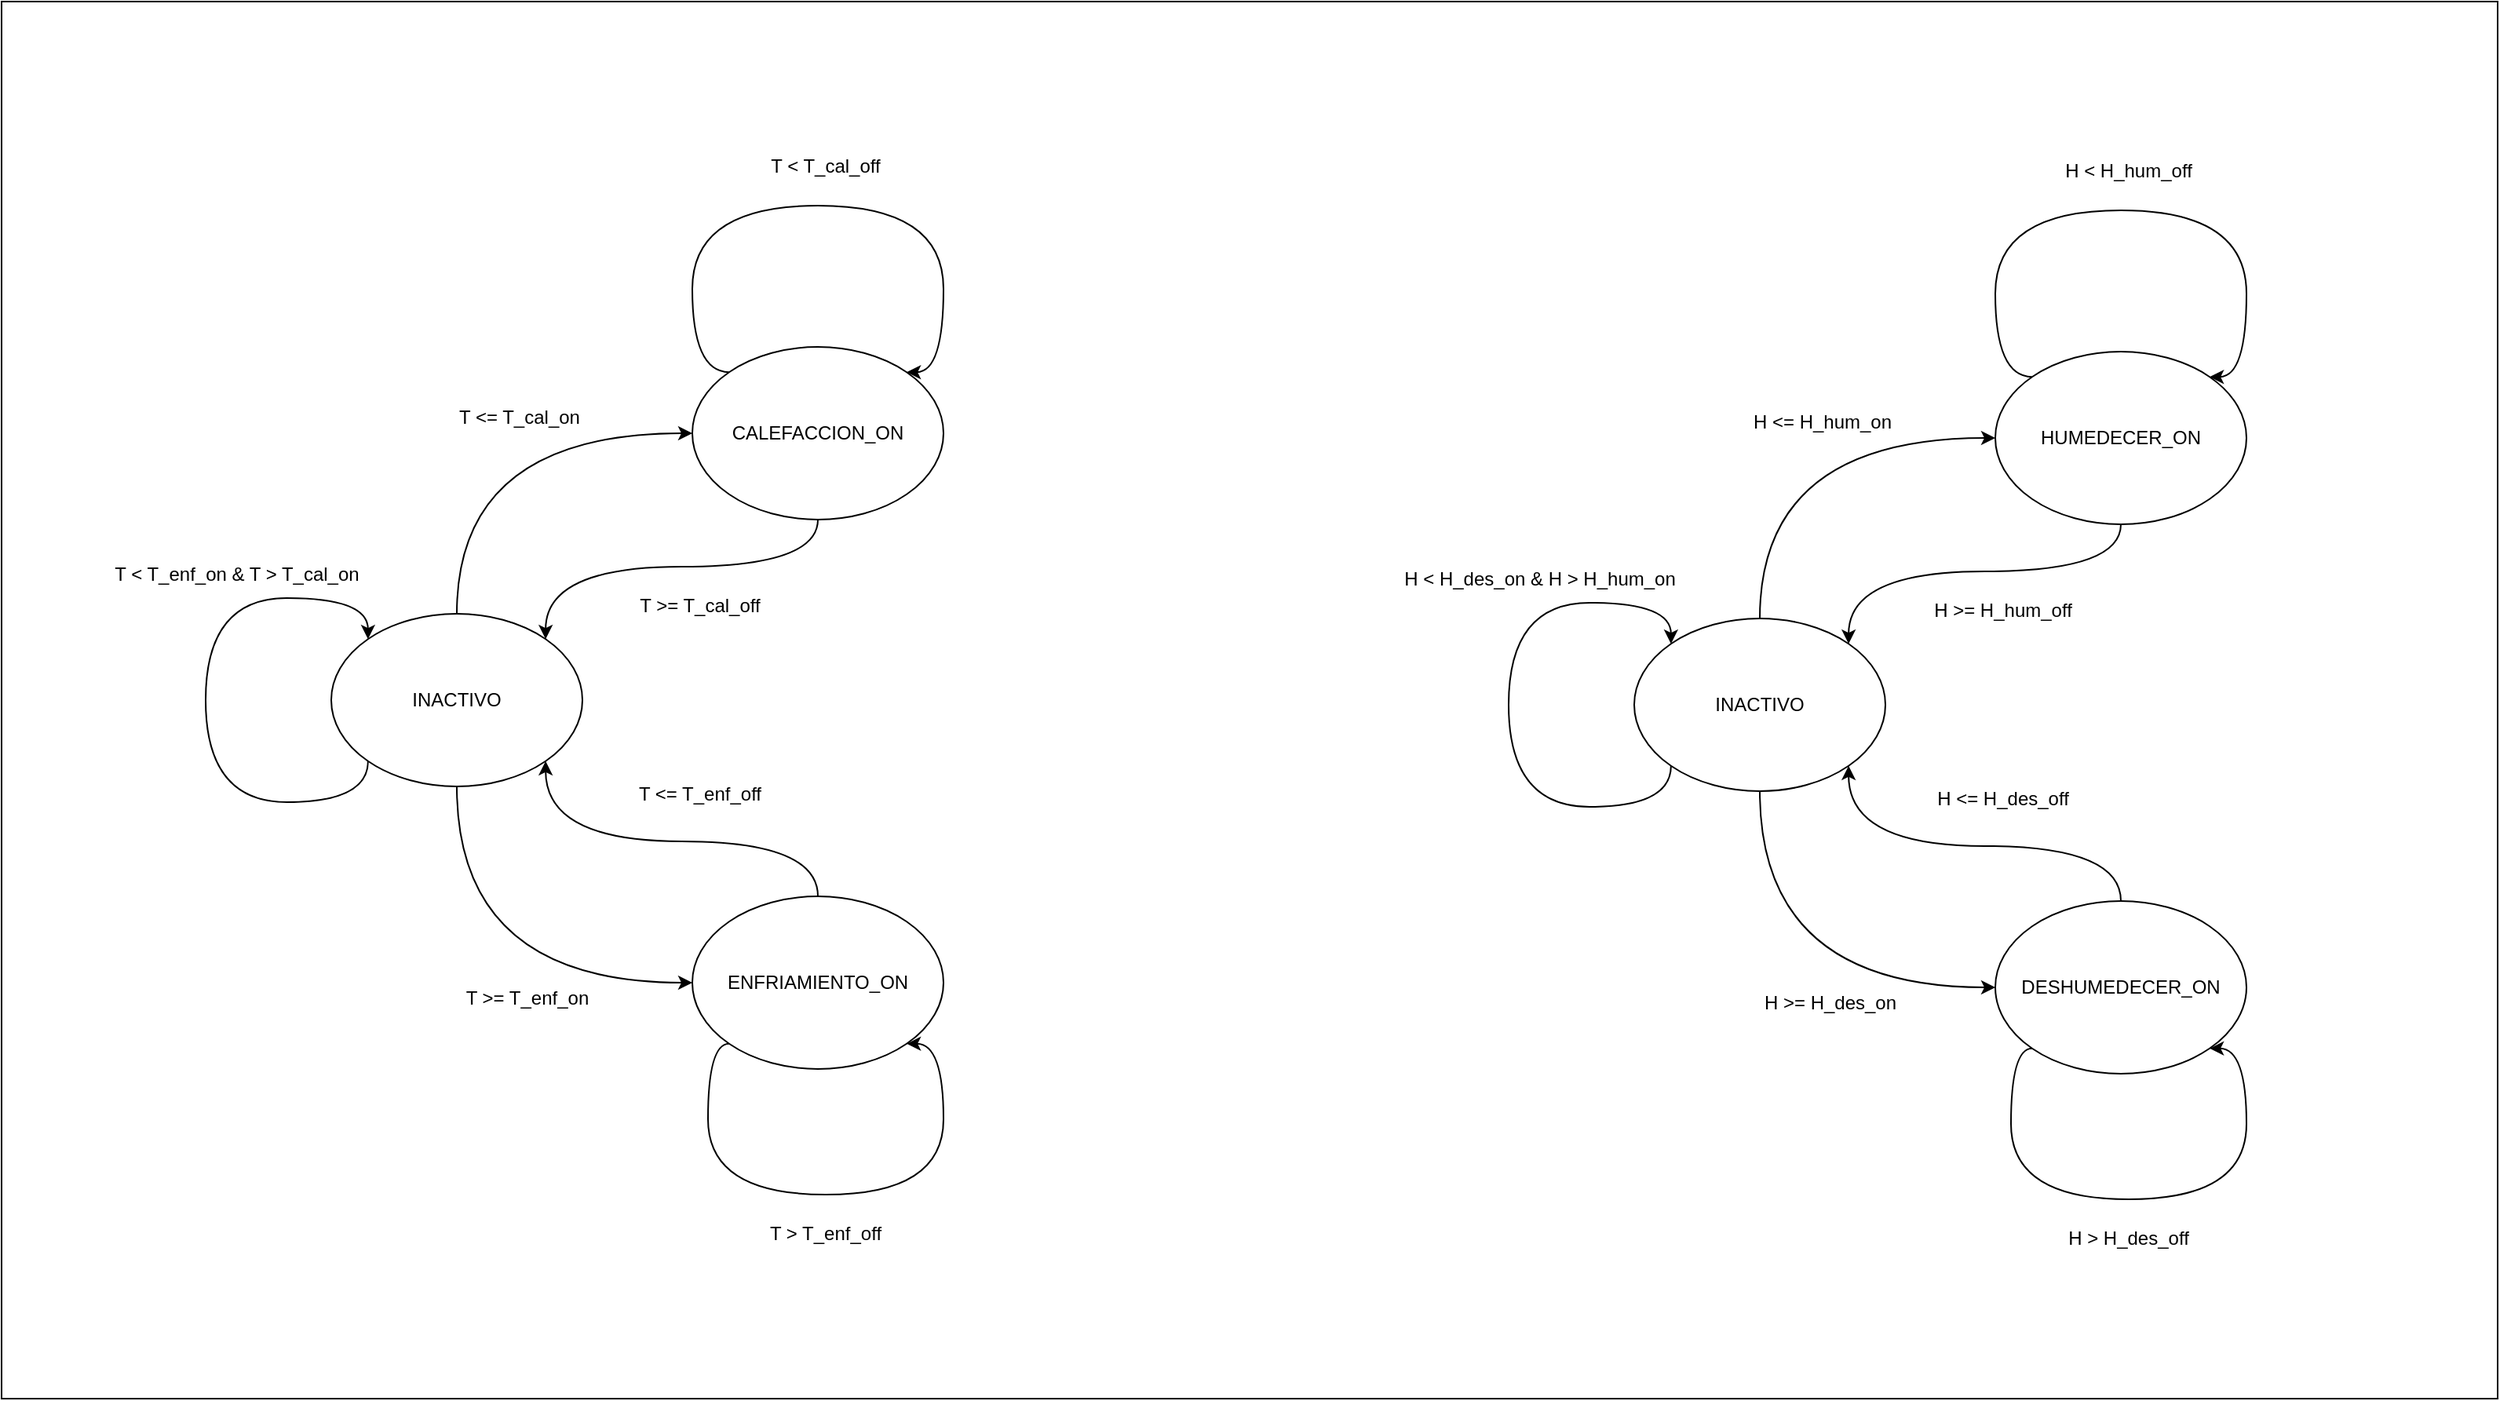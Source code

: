 <mxfile version="20.3.0" type="device"><diagram id="Gn8DcDyTcCCPEEVRe-er" name="Page-1"><mxGraphModel dx="3050" dy="2620" grid="1" gridSize="10" guides="1" tooltips="1" connect="1" arrows="1" fold="1" page="1" pageScale="1" pageWidth="850" pageHeight="1100" math="0" shadow="0"><root><mxCell id="0"/><mxCell id="1" parent="0"/><mxCell id="VTt0Z_ja-J61tQfTY9zz-48" value="" style="rounded=0;whiteSpace=wrap;html=1;" vertex="1" parent="1"><mxGeometry x="-100" y="-170" width="1590" height="890" as="geometry"/></mxCell><mxCell id="VTt0Z_ja-J61tQfTY9zz-1" value="INACTIVO" style="ellipse;whiteSpace=wrap;html=1;" vertex="1" parent="1"><mxGeometry x="110" y="220" width="160" height="110" as="geometry"/></mxCell><mxCell id="VTt0Z_ja-J61tQfTY9zz-2" value="CALEFACCION_ON" style="ellipse;whiteSpace=wrap;html=1;" vertex="1" parent="1"><mxGeometry x="340" y="50" width="160" height="110" as="geometry"/></mxCell><mxCell id="VTt0Z_ja-J61tQfTY9zz-3" value="ENFRIAMIENTO_ON" style="ellipse;whiteSpace=wrap;html=1;" vertex="1" parent="1"><mxGeometry x="340" y="400" width="160" height="110" as="geometry"/></mxCell><mxCell id="VTt0Z_ja-J61tQfTY9zz-6" value="" style="endArrow=classic;html=1;rounded=0;exitX=0.5;exitY=0;exitDx=0;exitDy=0;entryX=0;entryY=0.5;entryDx=0;entryDy=0;edgeStyle=orthogonalEdgeStyle;curved=1;" edge="1" parent="1" source="VTt0Z_ja-J61tQfTY9zz-1" target="VTt0Z_ja-J61tQfTY9zz-2"><mxGeometry width="50" height="50" relative="1" as="geometry"><mxPoint x="440" y="340" as="sourcePoint"/><mxPoint x="490" y="290" as="targetPoint"/></mxGeometry></mxCell><mxCell id="VTt0Z_ja-J61tQfTY9zz-7" value="" style="endArrow=classic;html=1;rounded=0;exitX=0.5;exitY=1;exitDx=0;exitDy=0;entryX=0;entryY=0.5;entryDx=0;entryDy=0;edgeStyle=orthogonalEdgeStyle;curved=1;" edge="1" parent="1" source="VTt0Z_ja-J61tQfTY9zz-1" target="VTt0Z_ja-J61tQfTY9zz-3"><mxGeometry width="50" height="50" relative="1" as="geometry"><mxPoint x="440" y="340" as="sourcePoint"/><mxPoint x="490" y="290" as="targetPoint"/></mxGeometry></mxCell><mxCell id="VTt0Z_ja-J61tQfTY9zz-10" value="" style="endArrow=classic;html=1;rounded=0;edgeStyle=orthogonalEdgeStyle;curved=1;exitX=0;exitY=1;exitDx=0;exitDy=0;entryX=0;entryY=0;entryDx=0;entryDy=0;" edge="1" parent="1" source="VTt0Z_ja-J61tQfTY9zz-1" target="VTt0Z_ja-J61tQfTY9zz-1"><mxGeometry width="50" height="50" relative="1" as="geometry"><mxPoint x="320" y="340" as="sourcePoint"/><mxPoint x="40" y="190" as="targetPoint"/><Array as="points"><mxPoint x="133" y="340"/><mxPoint x="30" y="340"/><mxPoint x="30" y="210"/><mxPoint x="133" y="210"/></Array></mxGeometry></mxCell><mxCell id="VTt0Z_ja-J61tQfTY9zz-11" value="T &amp;lt; T_enf_on &amp;amp; T &amp;gt; T_cal_on" style="text;html=1;strokeColor=none;fillColor=none;align=center;verticalAlign=middle;whiteSpace=wrap;rounded=0;" vertex="1" parent="1"><mxGeometry x="-50" y="180" width="200" height="30" as="geometry"/></mxCell><mxCell id="VTt0Z_ja-J61tQfTY9zz-12" value="T &amp;lt;= T_cal_on" style="text;html=1;strokeColor=none;fillColor=none;align=center;verticalAlign=middle;whiteSpace=wrap;rounded=0;" vertex="1" parent="1"><mxGeometry x="175" y="80" width="110" height="30" as="geometry"/></mxCell><mxCell id="VTt0Z_ja-J61tQfTY9zz-14" value="T &amp;gt;= T_enf_on" style="text;html=1;strokeColor=none;fillColor=none;align=center;verticalAlign=middle;whiteSpace=wrap;rounded=0;" vertex="1" parent="1"><mxGeometry x="180" y="450" width="110" height="30" as="geometry"/></mxCell><mxCell id="VTt0Z_ja-J61tQfTY9zz-15" value="" style="endArrow=classic;html=1;rounded=0;curved=1;edgeStyle=orthogonalEdgeStyle;exitX=0;exitY=0;exitDx=0;exitDy=0;entryX=1;entryY=0;entryDx=0;entryDy=0;" edge="1" parent="1" source="VTt0Z_ja-J61tQfTY9zz-2" target="VTt0Z_ja-J61tQfTY9zz-2"><mxGeometry width="50" height="50" relative="1" as="geometry"><mxPoint x="375" y="-10" as="sourcePoint"/><mxPoint x="450" y="30" as="targetPoint"/><Array as="points"><mxPoint x="340" y="66"/><mxPoint x="340" y="-40"/><mxPoint x="500" y="-40"/><mxPoint x="500" y="66"/></Array></mxGeometry></mxCell><mxCell id="VTt0Z_ja-J61tQfTY9zz-16" value="T &amp;lt; T_cal_off" style="text;html=1;strokeColor=none;fillColor=none;align=center;verticalAlign=middle;whiteSpace=wrap;rounded=0;" vertex="1" parent="1"><mxGeometry x="370" y="-80" width="110" height="30" as="geometry"/></mxCell><mxCell id="VTt0Z_ja-J61tQfTY9zz-24" value="" style="endArrow=classic;html=1;rounded=0;curved=1;entryX=1;entryY=0;entryDx=0;entryDy=0;exitX=0.5;exitY=1;exitDx=0;exitDy=0;edgeStyle=orthogonalEdgeStyle;" edge="1" parent="1" source="VTt0Z_ja-J61tQfTY9zz-2" target="VTt0Z_ja-J61tQfTY9zz-1"><mxGeometry width="50" height="50" relative="1" as="geometry"><mxPoint x="420" y="250" as="sourcePoint"/><mxPoint x="620" y="250" as="targetPoint"/></mxGeometry></mxCell><mxCell id="VTt0Z_ja-J61tQfTY9zz-25" value="T &amp;gt;= T_cal_off" style="text;html=1;strokeColor=none;fillColor=none;align=center;verticalAlign=middle;whiteSpace=wrap;rounded=0;" vertex="1" parent="1"><mxGeometry x="290" y="200" width="110" height="30" as="geometry"/></mxCell><mxCell id="VTt0Z_ja-J61tQfTY9zz-26" value="" style="endArrow=classic;html=1;rounded=0;curved=1;exitX=0.5;exitY=0;exitDx=0;exitDy=0;entryX=1;entryY=1;entryDx=0;entryDy=0;edgeStyle=orthogonalEdgeStyle;" edge="1" parent="1" source="VTt0Z_ja-J61tQfTY9zz-3" target="VTt0Z_ja-J61tQfTY9zz-1"><mxGeometry width="50" height="50" relative="1" as="geometry"><mxPoint x="190" y="320" as="sourcePoint"/><mxPoint x="240" y="270" as="targetPoint"/></mxGeometry></mxCell><mxCell id="VTt0Z_ja-J61tQfTY9zz-28" value="" style="endArrow=classic;html=1;rounded=0;curved=1;edgeStyle=orthogonalEdgeStyle;exitX=0;exitY=1;exitDx=0;exitDy=0;entryX=1;entryY=1;entryDx=0;entryDy=0;" edge="1" parent="1" source="VTt0Z_ja-J61tQfTY9zz-3" target="VTt0Z_ja-J61tQfTY9zz-3"><mxGeometry width="50" height="50" relative="1" as="geometry"><mxPoint x="370" y="580" as="sourcePoint"/><mxPoint x="490" y="525" as="targetPoint"/><Array as="points"><mxPoint x="350" y="494"/><mxPoint x="350" y="590"/><mxPoint x="500" y="590"/><mxPoint x="500" y="494"/></Array></mxGeometry></mxCell><mxCell id="VTt0Z_ja-J61tQfTY9zz-29" value="T &amp;gt; T_enf_off" style="text;html=1;strokeColor=none;fillColor=none;align=center;verticalAlign=middle;whiteSpace=wrap;rounded=0;" vertex="1" parent="1"><mxGeometry x="370" y="600" width="110" height="30" as="geometry"/></mxCell><mxCell id="VTt0Z_ja-J61tQfTY9zz-30" value="T &amp;lt;= T_enf_off" style="text;html=1;strokeColor=none;fillColor=none;align=center;verticalAlign=middle;whiteSpace=wrap;rounded=0;" vertex="1" parent="1"><mxGeometry x="290" y="320" width="110" height="30" as="geometry"/></mxCell><mxCell id="VTt0Z_ja-J61tQfTY9zz-31" value="INACTIVO" style="ellipse;whiteSpace=wrap;html=1;" vertex="1" parent="1"><mxGeometry x="940" y="223" width="160" height="110" as="geometry"/></mxCell><mxCell id="VTt0Z_ja-J61tQfTY9zz-32" value="HUMEDECER_ON" style="ellipse;whiteSpace=wrap;html=1;" vertex="1" parent="1"><mxGeometry x="1170" y="53" width="160" height="110" as="geometry"/></mxCell><mxCell id="VTt0Z_ja-J61tQfTY9zz-33" value="DESHUMEDECER_ON" style="ellipse;whiteSpace=wrap;html=1;" vertex="1" parent="1"><mxGeometry x="1170" y="403" width="160" height="110" as="geometry"/></mxCell><mxCell id="VTt0Z_ja-J61tQfTY9zz-34" value="" style="endArrow=classic;html=1;rounded=0;exitX=0.5;exitY=0;exitDx=0;exitDy=0;entryX=0;entryY=0.5;entryDx=0;entryDy=0;edgeStyle=orthogonalEdgeStyle;curved=1;" edge="1" parent="1" source="VTt0Z_ja-J61tQfTY9zz-31" target="VTt0Z_ja-J61tQfTY9zz-32"><mxGeometry width="50" height="50" relative="1" as="geometry"><mxPoint x="1270" y="343" as="sourcePoint"/><mxPoint x="1320" y="293" as="targetPoint"/></mxGeometry></mxCell><mxCell id="VTt0Z_ja-J61tQfTY9zz-35" value="" style="endArrow=classic;html=1;rounded=0;exitX=0.5;exitY=1;exitDx=0;exitDy=0;entryX=0;entryY=0.5;entryDx=0;entryDy=0;edgeStyle=orthogonalEdgeStyle;curved=1;" edge="1" parent="1" source="VTt0Z_ja-J61tQfTY9zz-31" target="VTt0Z_ja-J61tQfTY9zz-33"><mxGeometry width="50" height="50" relative="1" as="geometry"><mxPoint x="1270" y="343" as="sourcePoint"/><mxPoint x="1320" y="293" as="targetPoint"/></mxGeometry></mxCell><mxCell id="VTt0Z_ja-J61tQfTY9zz-36" value="" style="endArrow=classic;html=1;rounded=0;edgeStyle=orthogonalEdgeStyle;curved=1;exitX=0;exitY=1;exitDx=0;exitDy=0;entryX=0;entryY=0;entryDx=0;entryDy=0;" edge="1" parent="1" source="VTt0Z_ja-J61tQfTY9zz-31" target="VTt0Z_ja-J61tQfTY9zz-31"><mxGeometry width="50" height="50" relative="1" as="geometry"><mxPoint x="1150" y="343" as="sourcePoint"/><mxPoint x="870" y="193" as="targetPoint"/><Array as="points"><mxPoint x="963" y="343"/><mxPoint x="860" y="343"/><mxPoint x="860" y="213"/><mxPoint x="963" y="213"/></Array></mxGeometry></mxCell><mxCell id="VTt0Z_ja-J61tQfTY9zz-37" value="H &amp;lt; H_des_on &amp;amp; H &amp;gt; H_hum_on" style="text;html=1;strokeColor=none;fillColor=none;align=center;verticalAlign=middle;whiteSpace=wrap;rounded=0;" vertex="1" parent="1"><mxGeometry x="780" y="183" width="200" height="30" as="geometry"/></mxCell><mxCell id="VTt0Z_ja-J61tQfTY9zz-38" value="H &amp;lt;= H_hum_on" style="text;html=1;strokeColor=none;fillColor=none;align=center;verticalAlign=middle;whiteSpace=wrap;rounded=0;" vertex="1" parent="1"><mxGeometry x="1005" y="83" width="110" height="30" as="geometry"/></mxCell><mxCell id="VTt0Z_ja-J61tQfTY9zz-39" value="H &amp;gt;= H_des_on" style="text;html=1;strokeColor=none;fillColor=none;align=center;verticalAlign=middle;whiteSpace=wrap;rounded=0;" vertex="1" parent="1"><mxGeometry x="1010" y="453" width="110" height="30" as="geometry"/></mxCell><mxCell id="VTt0Z_ja-J61tQfTY9zz-40" value="" style="endArrow=classic;html=1;rounded=0;curved=1;edgeStyle=orthogonalEdgeStyle;exitX=0;exitY=0;exitDx=0;exitDy=0;entryX=1;entryY=0;entryDx=0;entryDy=0;" edge="1" parent="1" source="VTt0Z_ja-J61tQfTY9zz-32" target="VTt0Z_ja-J61tQfTY9zz-32"><mxGeometry width="50" height="50" relative="1" as="geometry"><mxPoint x="1205" y="-7" as="sourcePoint"/><mxPoint x="1280" y="33" as="targetPoint"/><Array as="points"><mxPoint x="1170" y="69"/><mxPoint x="1170" y="-37"/><mxPoint x="1330" y="-37"/><mxPoint x="1330" y="69"/></Array></mxGeometry></mxCell><mxCell id="VTt0Z_ja-J61tQfTY9zz-41" value="H &amp;lt; H_hum_off" style="text;html=1;strokeColor=none;fillColor=none;align=center;verticalAlign=middle;whiteSpace=wrap;rounded=0;" vertex="1" parent="1"><mxGeometry x="1200" y="-77" width="110" height="30" as="geometry"/></mxCell><mxCell id="VTt0Z_ja-J61tQfTY9zz-42" value="" style="endArrow=classic;html=1;rounded=0;curved=1;entryX=1;entryY=0;entryDx=0;entryDy=0;exitX=0.5;exitY=1;exitDx=0;exitDy=0;edgeStyle=orthogonalEdgeStyle;" edge="1" parent="1" source="VTt0Z_ja-J61tQfTY9zz-32" target="VTt0Z_ja-J61tQfTY9zz-31"><mxGeometry width="50" height="50" relative="1" as="geometry"><mxPoint x="1250" y="253" as="sourcePoint"/><mxPoint x="1450" y="253" as="targetPoint"/></mxGeometry></mxCell><mxCell id="VTt0Z_ja-J61tQfTY9zz-43" value="H &amp;gt;= H_hum_off" style="text;html=1;strokeColor=none;fillColor=none;align=center;verticalAlign=middle;whiteSpace=wrap;rounded=0;" vertex="1" parent="1"><mxGeometry x="1120" y="203" width="110" height="30" as="geometry"/></mxCell><mxCell id="VTt0Z_ja-J61tQfTY9zz-44" value="" style="endArrow=classic;html=1;rounded=0;curved=1;exitX=0.5;exitY=0;exitDx=0;exitDy=0;entryX=1;entryY=1;entryDx=0;entryDy=0;edgeStyle=orthogonalEdgeStyle;" edge="1" parent="1" source="VTt0Z_ja-J61tQfTY9zz-33" target="VTt0Z_ja-J61tQfTY9zz-31"><mxGeometry width="50" height="50" relative="1" as="geometry"><mxPoint x="1020" y="323" as="sourcePoint"/><mxPoint x="1070" y="273" as="targetPoint"/></mxGeometry></mxCell><mxCell id="VTt0Z_ja-J61tQfTY9zz-45" value="" style="endArrow=classic;html=1;rounded=0;curved=1;edgeStyle=orthogonalEdgeStyle;exitX=0;exitY=1;exitDx=0;exitDy=0;entryX=1;entryY=1;entryDx=0;entryDy=0;" edge="1" parent="1" source="VTt0Z_ja-J61tQfTY9zz-33" target="VTt0Z_ja-J61tQfTY9zz-33"><mxGeometry width="50" height="50" relative="1" as="geometry"><mxPoint x="1200" y="583" as="sourcePoint"/><mxPoint x="1320" y="528" as="targetPoint"/><Array as="points"><mxPoint x="1180" y="497"/><mxPoint x="1180" y="593"/><mxPoint x="1330" y="593"/><mxPoint x="1330" y="497"/></Array></mxGeometry></mxCell><mxCell id="VTt0Z_ja-J61tQfTY9zz-46" value="H &amp;gt; H_des_off" style="text;html=1;strokeColor=none;fillColor=none;align=center;verticalAlign=middle;whiteSpace=wrap;rounded=0;" vertex="1" parent="1"><mxGeometry x="1200" y="603" width="110" height="30" as="geometry"/></mxCell><mxCell id="VTt0Z_ja-J61tQfTY9zz-47" value="H &amp;lt;= H_des_off" style="text;html=1;strokeColor=none;fillColor=none;align=center;verticalAlign=middle;whiteSpace=wrap;rounded=0;" vertex="1" parent="1"><mxGeometry x="1120" y="323" width="110" height="30" as="geometry"/></mxCell></root></mxGraphModel></diagram></mxfile>